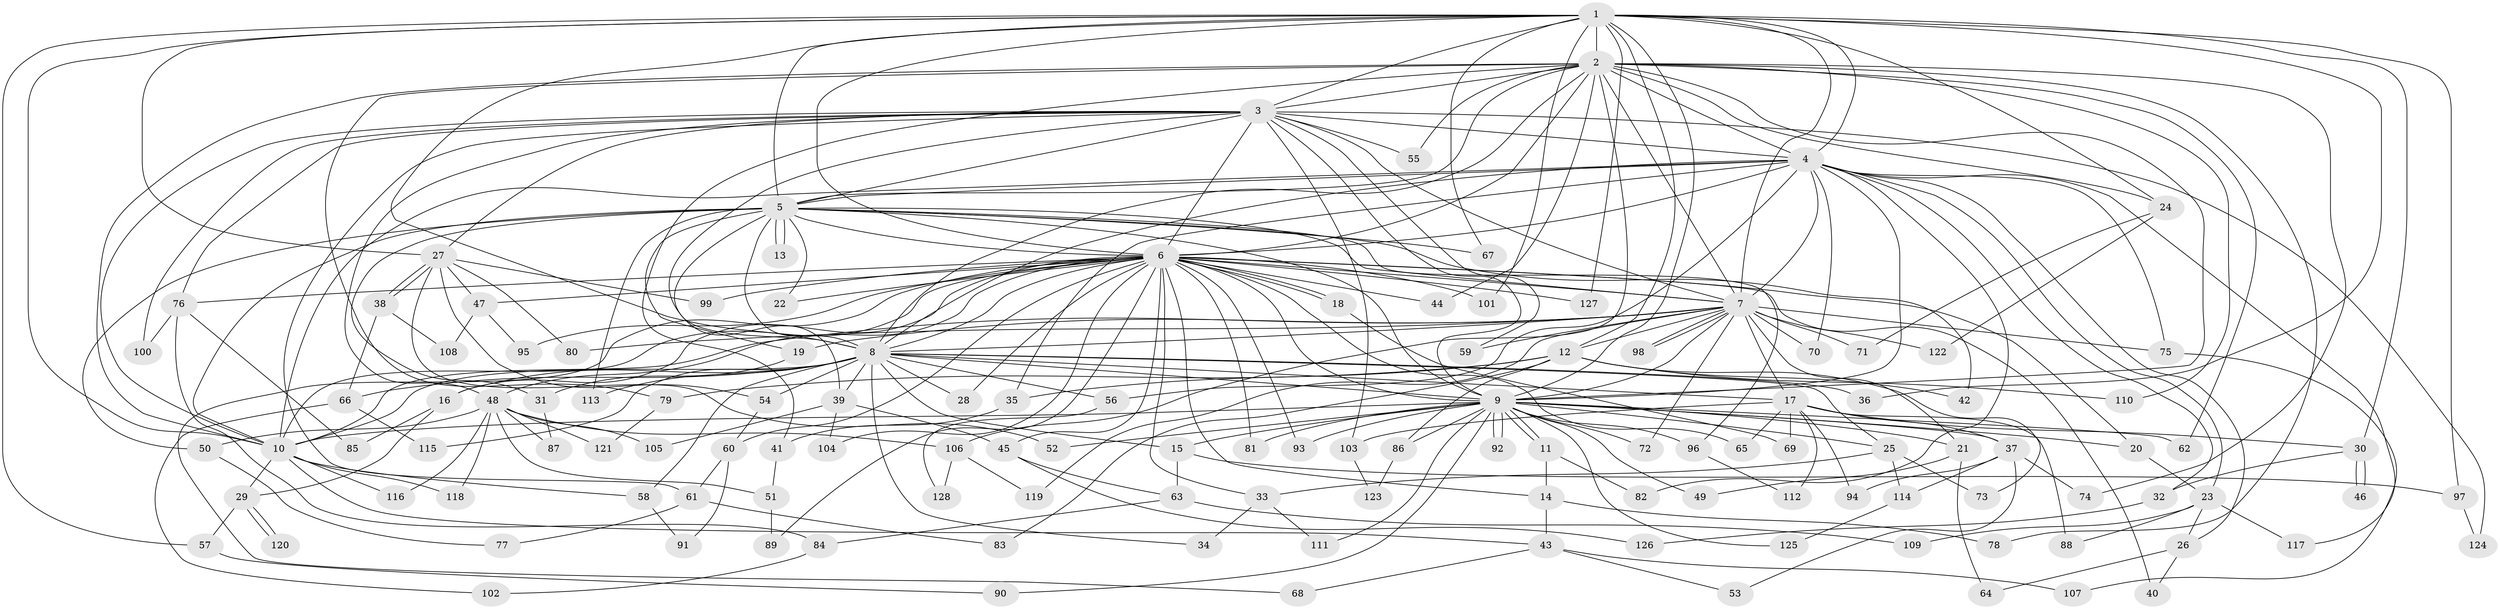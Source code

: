 // Generated by graph-tools (version 1.1) at 2025/43/03/09/25 04:43:49]
// undirected, 128 vertices, 281 edges
graph export_dot {
graph [start="1"]
  node [color=gray90,style=filled];
  1;
  2;
  3;
  4;
  5;
  6;
  7;
  8;
  9;
  10;
  11;
  12;
  13;
  14;
  15;
  16;
  17;
  18;
  19;
  20;
  21;
  22;
  23;
  24;
  25;
  26;
  27;
  28;
  29;
  30;
  31;
  32;
  33;
  34;
  35;
  36;
  37;
  38;
  39;
  40;
  41;
  42;
  43;
  44;
  45;
  46;
  47;
  48;
  49;
  50;
  51;
  52;
  53;
  54;
  55;
  56;
  57;
  58;
  59;
  60;
  61;
  62;
  63;
  64;
  65;
  66;
  67;
  68;
  69;
  70;
  71;
  72;
  73;
  74;
  75;
  76;
  77;
  78;
  79;
  80;
  81;
  82;
  83;
  84;
  85;
  86;
  87;
  88;
  89;
  90;
  91;
  92;
  93;
  94;
  95;
  96;
  97;
  98;
  99;
  100;
  101;
  102;
  103;
  104;
  105;
  106;
  107;
  108;
  109;
  110;
  111;
  112;
  113;
  114;
  115;
  116;
  117;
  118;
  119;
  120;
  121;
  122;
  123;
  124;
  125;
  126;
  127;
  128;
  1 -- 2;
  1 -- 3;
  1 -- 4;
  1 -- 5;
  1 -- 6;
  1 -- 7;
  1 -- 8;
  1 -- 9;
  1 -- 10;
  1 -- 12;
  1 -- 24;
  1 -- 27;
  1 -- 30;
  1 -- 36;
  1 -- 57;
  1 -- 67;
  1 -- 97;
  1 -- 101;
  1 -- 127;
  2 -- 3;
  2 -- 4;
  2 -- 5;
  2 -- 6;
  2 -- 7;
  2 -- 8;
  2 -- 9;
  2 -- 10;
  2 -- 24;
  2 -- 41;
  2 -- 44;
  2 -- 55;
  2 -- 62;
  2 -- 74;
  2 -- 78;
  2 -- 79;
  2 -- 106;
  2 -- 110;
  3 -- 4;
  3 -- 5;
  3 -- 6;
  3 -- 7;
  3 -- 8;
  3 -- 9;
  3 -- 10;
  3 -- 27;
  3 -- 48;
  3 -- 55;
  3 -- 59;
  3 -- 61;
  3 -- 76;
  3 -- 100;
  3 -- 103;
  3 -- 124;
  4 -- 5;
  4 -- 6;
  4 -- 7;
  4 -- 8;
  4 -- 9;
  4 -- 10;
  4 -- 23;
  4 -- 26;
  4 -- 32;
  4 -- 35;
  4 -- 56;
  4 -- 70;
  4 -- 75;
  4 -- 82;
  4 -- 117;
  5 -- 6;
  5 -- 7;
  5 -- 8;
  5 -- 9;
  5 -- 10;
  5 -- 13;
  5 -- 13;
  5 -- 19;
  5 -- 22;
  5 -- 31;
  5 -- 39;
  5 -- 42;
  5 -- 50;
  5 -- 67;
  5 -- 96;
  5 -- 113;
  6 -- 7;
  6 -- 8;
  6 -- 9;
  6 -- 10;
  6 -- 14;
  6 -- 16;
  6 -- 18;
  6 -- 18;
  6 -- 20;
  6 -- 22;
  6 -- 28;
  6 -- 33;
  6 -- 40;
  6 -- 44;
  6 -- 45;
  6 -- 47;
  6 -- 48;
  6 -- 60;
  6 -- 65;
  6 -- 68;
  6 -- 76;
  6 -- 81;
  6 -- 89;
  6 -- 93;
  6 -- 95;
  6 -- 99;
  6 -- 101;
  6 -- 104;
  6 -- 127;
  7 -- 8;
  7 -- 9;
  7 -- 10;
  7 -- 12;
  7 -- 17;
  7 -- 19;
  7 -- 21;
  7 -- 59;
  7 -- 70;
  7 -- 71;
  7 -- 72;
  7 -- 75;
  7 -- 80;
  7 -- 98;
  7 -- 98;
  7 -- 119;
  7 -- 122;
  8 -- 9;
  8 -- 10;
  8 -- 15;
  8 -- 16;
  8 -- 17;
  8 -- 25;
  8 -- 28;
  8 -- 34;
  8 -- 36;
  8 -- 39;
  8 -- 54;
  8 -- 56;
  8 -- 58;
  8 -- 66;
  8 -- 113;
  8 -- 115;
  9 -- 10;
  9 -- 11;
  9 -- 11;
  9 -- 15;
  9 -- 20;
  9 -- 21;
  9 -- 25;
  9 -- 37;
  9 -- 49;
  9 -- 52;
  9 -- 62;
  9 -- 72;
  9 -- 81;
  9 -- 86;
  9 -- 90;
  9 -- 92;
  9 -- 92;
  9 -- 93;
  9 -- 96;
  9 -- 111;
  9 -- 125;
  10 -- 29;
  10 -- 43;
  10 -- 58;
  10 -- 116;
  10 -- 118;
  11 -- 14;
  11 -- 82;
  12 -- 35;
  12 -- 42;
  12 -- 73;
  12 -- 79;
  12 -- 83;
  12 -- 86;
  12 -- 110;
  14 -- 43;
  14 -- 78;
  15 -- 63;
  15 -- 97;
  16 -- 29;
  16 -- 85;
  17 -- 30;
  17 -- 37;
  17 -- 65;
  17 -- 69;
  17 -- 88;
  17 -- 94;
  17 -- 103;
  17 -- 112;
  18 -- 69;
  19 -- 31;
  20 -- 23;
  21 -- 49;
  21 -- 64;
  23 -- 26;
  23 -- 88;
  23 -- 109;
  23 -- 117;
  24 -- 71;
  24 -- 122;
  25 -- 33;
  25 -- 73;
  25 -- 114;
  26 -- 40;
  26 -- 64;
  27 -- 38;
  27 -- 38;
  27 -- 47;
  27 -- 52;
  27 -- 54;
  27 -- 80;
  27 -- 99;
  29 -- 57;
  29 -- 120;
  29 -- 120;
  30 -- 32;
  30 -- 46;
  30 -- 46;
  31 -- 87;
  32 -- 126;
  33 -- 34;
  33 -- 111;
  35 -- 41;
  37 -- 53;
  37 -- 74;
  37 -- 94;
  37 -- 114;
  38 -- 66;
  38 -- 108;
  39 -- 45;
  39 -- 104;
  39 -- 105;
  41 -- 51;
  43 -- 53;
  43 -- 68;
  43 -- 107;
  45 -- 63;
  45 -- 126;
  47 -- 95;
  47 -- 108;
  48 -- 50;
  48 -- 51;
  48 -- 87;
  48 -- 105;
  48 -- 106;
  48 -- 116;
  48 -- 118;
  48 -- 121;
  50 -- 77;
  51 -- 89;
  54 -- 60;
  56 -- 128;
  57 -- 90;
  58 -- 91;
  60 -- 61;
  60 -- 91;
  61 -- 77;
  61 -- 83;
  63 -- 84;
  63 -- 109;
  66 -- 102;
  66 -- 115;
  75 -- 107;
  76 -- 84;
  76 -- 85;
  76 -- 100;
  79 -- 121;
  84 -- 102;
  86 -- 123;
  96 -- 112;
  97 -- 124;
  103 -- 123;
  106 -- 119;
  106 -- 128;
  114 -- 125;
}
